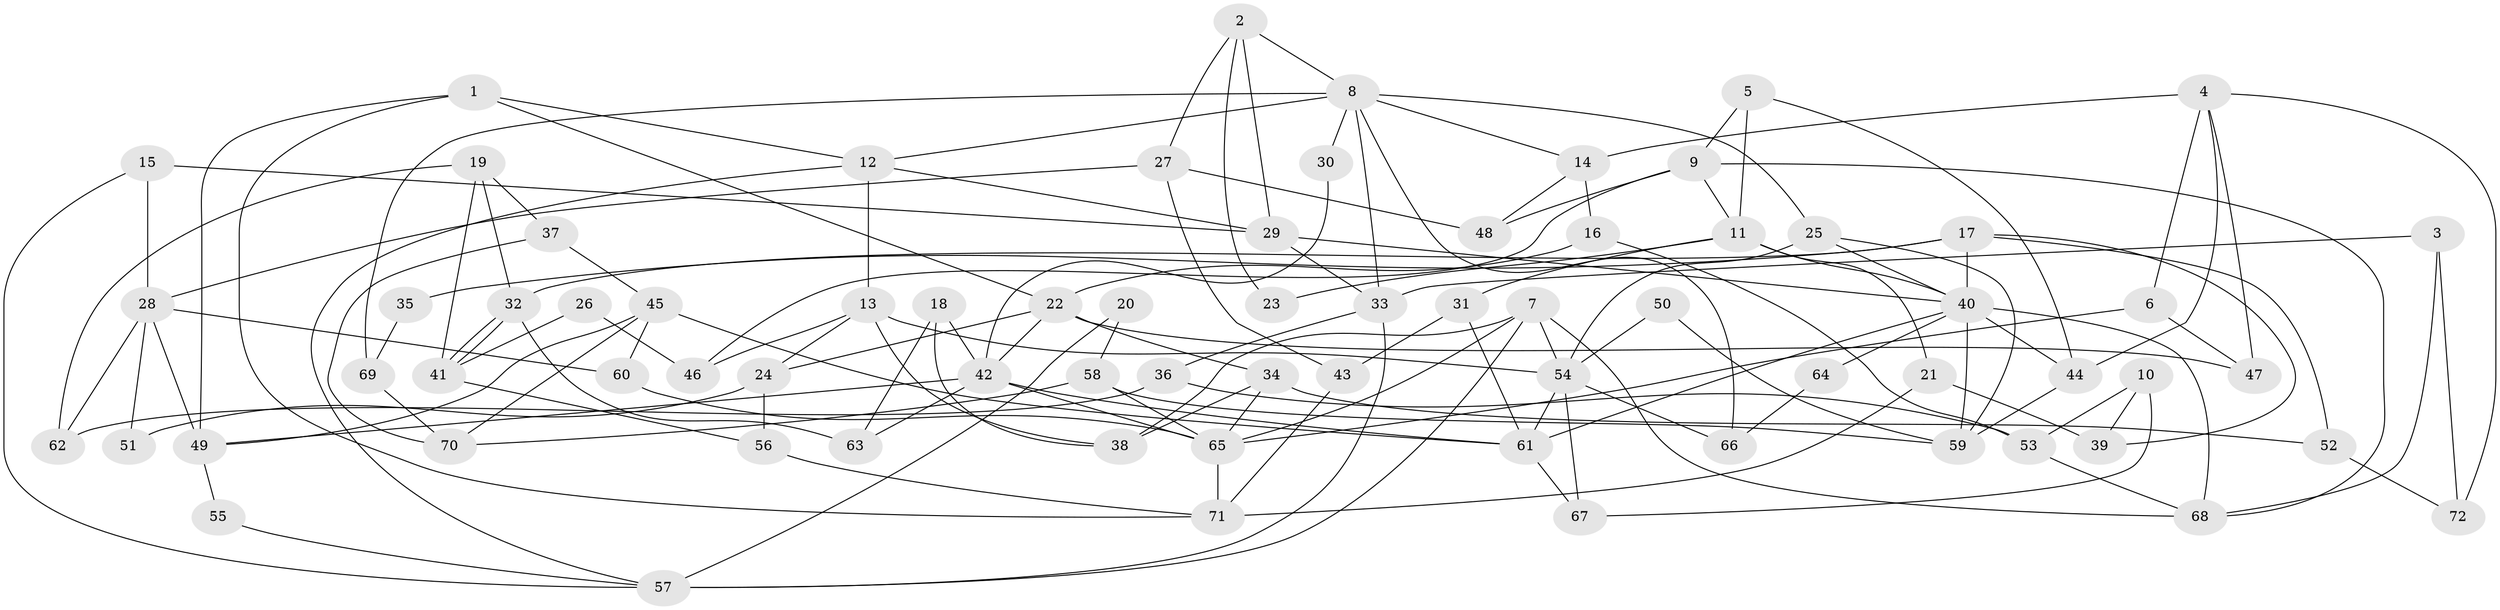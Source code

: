// Generated by graph-tools (version 1.1) at 2025/50/03/09/25 03:50:13]
// undirected, 72 vertices, 144 edges
graph export_dot {
graph [start="1"]
  node [color=gray90,style=filled];
  1;
  2;
  3;
  4;
  5;
  6;
  7;
  8;
  9;
  10;
  11;
  12;
  13;
  14;
  15;
  16;
  17;
  18;
  19;
  20;
  21;
  22;
  23;
  24;
  25;
  26;
  27;
  28;
  29;
  30;
  31;
  32;
  33;
  34;
  35;
  36;
  37;
  38;
  39;
  40;
  41;
  42;
  43;
  44;
  45;
  46;
  47;
  48;
  49;
  50;
  51;
  52;
  53;
  54;
  55;
  56;
  57;
  58;
  59;
  60;
  61;
  62;
  63;
  64;
  65;
  66;
  67;
  68;
  69;
  70;
  71;
  72;
  1 -- 49;
  1 -- 71;
  1 -- 12;
  1 -- 22;
  2 -- 8;
  2 -- 27;
  2 -- 23;
  2 -- 29;
  3 -- 33;
  3 -- 68;
  3 -- 72;
  4 -- 14;
  4 -- 6;
  4 -- 44;
  4 -- 47;
  4 -- 72;
  5 -- 44;
  5 -- 11;
  5 -- 9;
  6 -- 47;
  6 -- 65;
  7 -- 54;
  7 -- 65;
  7 -- 38;
  7 -- 57;
  7 -- 68;
  8 -- 25;
  8 -- 12;
  8 -- 14;
  8 -- 30;
  8 -- 33;
  8 -- 66;
  8 -- 69;
  9 -- 68;
  9 -- 11;
  9 -- 46;
  9 -- 48;
  10 -- 67;
  10 -- 53;
  10 -- 39;
  11 -- 40;
  11 -- 21;
  11 -- 23;
  11 -- 31;
  12 -- 57;
  12 -- 13;
  12 -- 29;
  13 -- 38;
  13 -- 24;
  13 -- 46;
  13 -- 54;
  14 -- 16;
  14 -- 48;
  15 -- 29;
  15 -- 57;
  15 -- 28;
  16 -- 22;
  16 -- 53;
  17 -- 40;
  17 -- 32;
  17 -- 35;
  17 -- 39;
  17 -- 52;
  18 -- 42;
  18 -- 38;
  18 -- 63;
  19 -- 41;
  19 -- 32;
  19 -- 37;
  19 -- 62;
  20 -- 58;
  20 -- 57;
  21 -- 39;
  21 -- 71;
  22 -- 34;
  22 -- 24;
  22 -- 42;
  22 -- 47;
  24 -- 51;
  24 -- 56;
  25 -- 40;
  25 -- 54;
  25 -- 59;
  26 -- 41;
  26 -- 46;
  27 -- 48;
  27 -- 43;
  27 -- 28;
  28 -- 49;
  28 -- 51;
  28 -- 60;
  28 -- 62;
  29 -- 33;
  29 -- 40;
  30 -- 42;
  31 -- 61;
  31 -- 43;
  32 -- 41;
  32 -- 41;
  32 -- 63;
  33 -- 36;
  33 -- 57;
  34 -- 52;
  34 -- 65;
  34 -- 38;
  35 -- 69;
  36 -- 62;
  36 -- 53;
  37 -- 70;
  37 -- 45;
  40 -- 59;
  40 -- 44;
  40 -- 61;
  40 -- 64;
  40 -- 68;
  41 -- 56;
  42 -- 61;
  42 -- 49;
  42 -- 63;
  42 -- 65;
  43 -- 71;
  44 -- 59;
  45 -- 49;
  45 -- 60;
  45 -- 61;
  45 -- 70;
  49 -- 55;
  50 -- 59;
  50 -- 54;
  52 -- 72;
  53 -- 68;
  54 -- 61;
  54 -- 66;
  54 -- 67;
  55 -- 57;
  56 -- 71;
  58 -- 59;
  58 -- 65;
  58 -- 70;
  60 -- 65;
  61 -- 67;
  64 -- 66;
  65 -- 71;
  69 -- 70;
}

